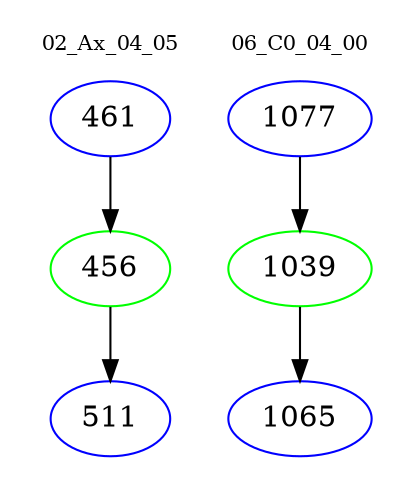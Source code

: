 digraph{
subgraph cluster_0 {
color = white
label = "02_Ax_04_05";
fontsize=10;
T0_461 [label="461", color="blue"]
T0_461 -> T0_456 [color="black"]
T0_456 [label="456", color="green"]
T0_456 -> T0_511 [color="black"]
T0_511 [label="511", color="blue"]
}
subgraph cluster_1 {
color = white
label = "06_C0_04_00";
fontsize=10;
T1_1077 [label="1077", color="blue"]
T1_1077 -> T1_1039 [color="black"]
T1_1039 [label="1039", color="green"]
T1_1039 -> T1_1065 [color="black"]
T1_1065 [label="1065", color="blue"]
}
}
